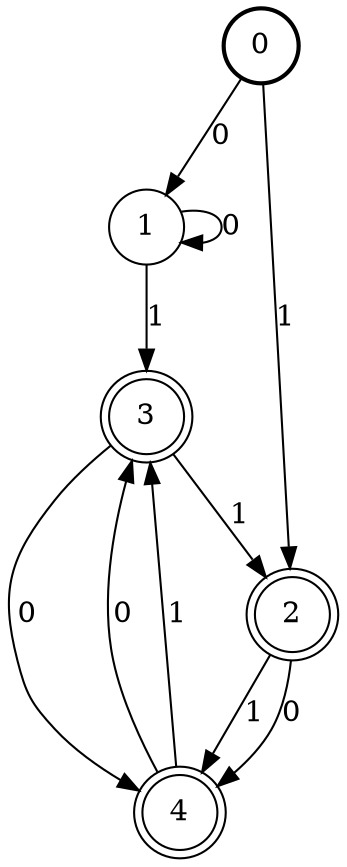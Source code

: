 digraph Automat {
    node [shape = circle];
    0 [style = "bold"];
    0 -> 1 [label = "0"];
    0 -> 2 [label = "1"];
    1 -> 1 [label = "0"];
    1 -> 3 [label = "1"];
    2 [peripheries=2]
    2 -> 4 [label = "0"];
    2 -> 4 [label = "1"];
    3 [peripheries=2]
    3 -> 4 [label = "0"];
    3 -> 2 [label = "1"];
    4 [peripheries=2]
    4 -> 3 [label = "0"];
    4 -> 3 [label = "1"];
}
